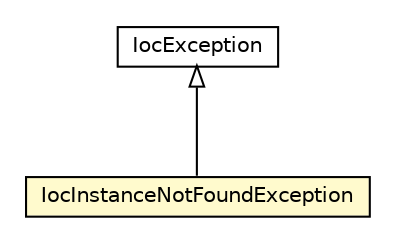 #!/usr/local/bin/dot
#
# Class diagram 
# Generated by UMLGraph version R5_6_6-8-g8d7759 (http://www.umlgraph.org/)
#

digraph G {
	edge [fontname="Helvetica",fontsize=10,labelfontname="Helvetica",labelfontsize=10];
	node [fontname="Helvetica",fontsize=10,shape=plaintext];
	nodesep=0.25;
	ranksep=0.5;
	// org.dayatang.domain.IocInstanceNotFoundException
	c59999 [label=<<table title="org.dayatang.domain.IocInstanceNotFoundException" border="0" cellborder="1" cellspacing="0" cellpadding="2" port="p" bgcolor="lemonChiffon" href="./IocInstanceNotFoundException.html">
		<tr><td><table border="0" cellspacing="0" cellpadding="1">
<tr><td align="center" balign="center"> IocInstanceNotFoundException </td></tr>
		</table></td></tr>
		</table>>, URL="./IocInstanceNotFoundException.html", fontname="Helvetica", fontcolor="black", fontsize=10.0];
	// org.dayatang.domain.IocException
	c60000 [label=<<table title="org.dayatang.domain.IocException" border="0" cellborder="1" cellspacing="0" cellpadding="2" port="p" href="./IocException.html">
		<tr><td><table border="0" cellspacing="0" cellpadding="1">
<tr><td align="center" balign="center"> IocException </td></tr>
		</table></td></tr>
		</table>>, URL="./IocException.html", fontname="Helvetica", fontcolor="black", fontsize=10.0];
	//org.dayatang.domain.IocInstanceNotFoundException extends org.dayatang.domain.IocException
	c60000:p -> c59999:p [dir=back,arrowtail=empty];
}

